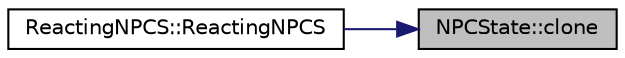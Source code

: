 digraph "NPCState::clone"
{
 // LATEX_PDF_SIZE
  edge [fontname="Helvetica",fontsize="10",labelfontname="Helvetica",labelfontsize="10"];
  node [fontname="Helvetica",fontsize="10",shape=record];
  rankdir="RL";
  Node1 [label="NPCState::clone",height=0.2,width=0.4,color="black", fillcolor="grey75", style="filled", fontcolor="black",tooltip="Pure virtual function to clone the state."];
  Node1 -> Node2 [dir="back",color="midnightblue",fontsize="10",style="solid",fontname="Helvetica"];
  Node2 [label="ReactingNPCS::ReactingNPCS",height=0.2,width=0.4,color="black", fillcolor="white", style="filled",URL="$classReactingNPCS.html#a11707314c2fde30474927ab42c521026",tooltip="Copy constructor for deep copying ReactingNPCS objects."];
}
